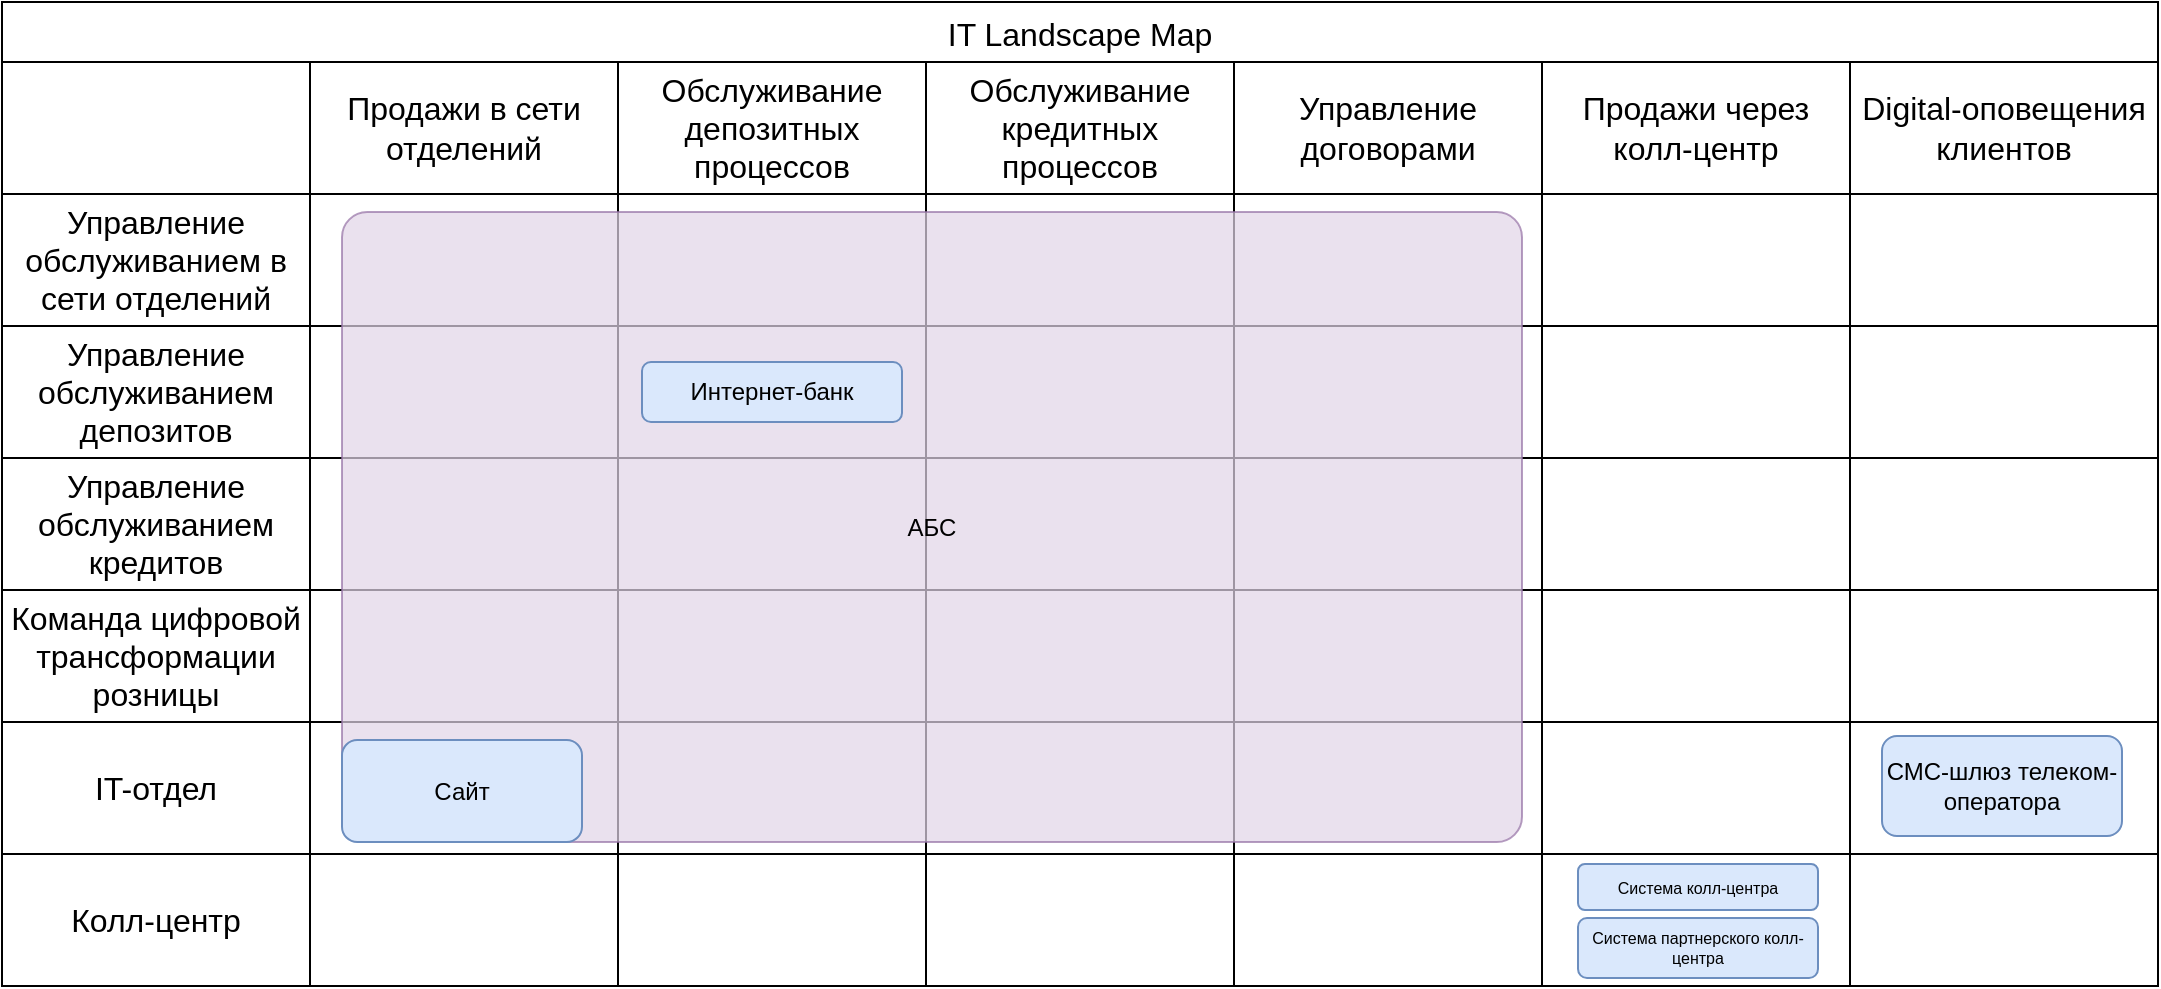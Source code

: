 <mxfile version="26.2.12">
  <diagram name="Page-1" id="yXXxy7qz2wfKuxrvr1Yr">
    <mxGraphModel dx="1142" dy="669" grid="1" gridSize="10" guides="1" tooltips="1" connect="1" arrows="1" fold="1" page="1" pageScale="1" pageWidth="2339" pageHeight="3300" math="0" shadow="0">
      <root>
        <mxCell id="0" />
        <mxCell id="1" parent="0" />
        <mxCell id="sKIPhGIStelRBDxJ9E2L-1" value="IT Landscape Map" style="shape=table;startSize=30;container=1;collapsible=0;childLayout=tableLayout;strokeColor=default;fontSize=16;" parent="1" vertex="1">
          <mxGeometry x="80" y="80" width="1078" height="492" as="geometry" />
        </mxCell>
        <mxCell id="sKIPhGIStelRBDxJ9E2L-2" value="" style="shape=tableRow;horizontal=0;startSize=0;swimlaneHead=0;swimlaneBody=0;strokeColor=inherit;top=0;left=0;bottom=0;right=0;collapsible=0;dropTarget=0;fillColor=none;points=[[0,0.5],[1,0.5]];portConstraint=eastwest;fontSize=16;" parent="sKIPhGIStelRBDxJ9E2L-1" vertex="1">
          <mxGeometry y="30" width="1078" height="66" as="geometry" />
        </mxCell>
        <mxCell id="sKIPhGIStelRBDxJ9E2L-3" value="" style="shape=partialRectangle;html=1;whiteSpace=wrap;connectable=0;strokeColor=inherit;overflow=hidden;fillColor=none;top=0;left=0;bottom=0;right=0;pointerEvents=1;fontSize=16;" parent="sKIPhGIStelRBDxJ9E2L-2" vertex="1">
          <mxGeometry width="154" height="66" as="geometry">
            <mxRectangle width="154" height="66" as="alternateBounds" />
          </mxGeometry>
        </mxCell>
        <mxCell id="sKIPhGIStelRBDxJ9E2L-4" value="Продажи в сети отделений" style="shape=partialRectangle;html=1;whiteSpace=wrap;connectable=0;strokeColor=inherit;overflow=hidden;fillColor=none;top=0;left=0;bottom=0;right=0;pointerEvents=1;fontSize=16;" parent="sKIPhGIStelRBDxJ9E2L-2" vertex="1">
          <mxGeometry x="154" width="154" height="66" as="geometry">
            <mxRectangle width="154" height="66" as="alternateBounds" />
          </mxGeometry>
        </mxCell>
        <mxCell id="sKIPhGIStelRBDxJ9E2L-5" value="Обслуживание депозитных процессов" style="shape=partialRectangle;html=1;whiteSpace=wrap;connectable=0;strokeColor=inherit;overflow=hidden;fillColor=none;top=0;left=0;bottom=0;right=0;pointerEvents=1;fontSize=16;" parent="sKIPhGIStelRBDxJ9E2L-2" vertex="1">
          <mxGeometry x="308" width="154" height="66" as="geometry">
            <mxRectangle width="154" height="66" as="alternateBounds" />
          </mxGeometry>
        </mxCell>
        <mxCell id="sKIPhGIStelRBDxJ9E2L-14" value="Обслуживание кредитных процессов" style="shape=partialRectangle;html=1;whiteSpace=wrap;connectable=0;strokeColor=inherit;overflow=hidden;fillColor=none;top=0;left=0;bottom=0;right=0;pointerEvents=1;fontSize=16;" parent="sKIPhGIStelRBDxJ9E2L-2" vertex="1">
          <mxGeometry x="462" width="154" height="66" as="geometry">
            <mxRectangle width="154" height="66" as="alternateBounds" />
          </mxGeometry>
        </mxCell>
        <mxCell id="sKIPhGIStelRBDxJ9E2L-17" value="Управление договорами" style="shape=partialRectangle;html=1;whiteSpace=wrap;connectable=0;strokeColor=inherit;overflow=hidden;fillColor=none;top=0;left=0;bottom=0;right=0;pointerEvents=1;fontSize=16;" parent="sKIPhGIStelRBDxJ9E2L-2" vertex="1">
          <mxGeometry x="616" width="154" height="66" as="geometry">
            <mxRectangle width="154" height="66" as="alternateBounds" />
          </mxGeometry>
        </mxCell>
        <mxCell id="VhlRy4VZhJ0WZ9JeDpgp-1" value="Продажи через колл-центр" style="shape=partialRectangle;html=1;whiteSpace=wrap;connectable=0;strokeColor=inherit;overflow=hidden;fillColor=none;top=0;left=0;bottom=0;right=0;pointerEvents=1;fontSize=16;" parent="sKIPhGIStelRBDxJ9E2L-2" vertex="1">
          <mxGeometry x="770" width="154" height="66" as="geometry">
            <mxRectangle width="154" height="66" as="alternateBounds" />
          </mxGeometry>
        </mxCell>
        <mxCell id="VhlRy4VZhJ0WZ9JeDpgp-8" value="Digital-оповещения клиентов" style="shape=partialRectangle;html=1;whiteSpace=wrap;connectable=0;strokeColor=inherit;overflow=hidden;fillColor=none;top=0;left=0;bottom=0;right=0;pointerEvents=1;fontSize=16;" parent="sKIPhGIStelRBDxJ9E2L-2" vertex="1">
          <mxGeometry x="924" width="154" height="66" as="geometry">
            <mxRectangle width="154" height="66" as="alternateBounds" />
          </mxGeometry>
        </mxCell>
        <mxCell id="sKIPhGIStelRBDxJ9E2L-6" value="" style="shape=tableRow;horizontal=0;startSize=0;swimlaneHead=0;swimlaneBody=0;strokeColor=inherit;top=0;left=0;bottom=0;right=0;collapsible=0;dropTarget=0;fillColor=none;points=[[0,0.5],[1,0.5]];portConstraint=eastwest;fontSize=16;" parent="sKIPhGIStelRBDxJ9E2L-1" vertex="1">
          <mxGeometry y="96" width="1078" height="66" as="geometry" />
        </mxCell>
        <mxCell id="sKIPhGIStelRBDxJ9E2L-7" value="Управление обслуживанием в сети отделений" style="shape=partialRectangle;html=1;whiteSpace=wrap;connectable=0;strokeColor=inherit;overflow=hidden;fillColor=none;top=0;left=0;bottom=0;right=0;pointerEvents=1;fontSize=16;" parent="sKIPhGIStelRBDxJ9E2L-6" vertex="1">
          <mxGeometry width="154" height="66" as="geometry">
            <mxRectangle width="154" height="66" as="alternateBounds" />
          </mxGeometry>
        </mxCell>
        <mxCell id="sKIPhGIStelRBDxJ9E2L-8" value="" style="shape=partialRectangle;html=1;whiteSpace=wrap;connectable=0;strokeColor=inherit;overflow=hidden;fillColor=none;top=0;left=0;bottom=0;right=0;pointerEvents=1;fontSize=16;" parent="sKIPhGIStelRBDxJ9E2L-6" vertex="1">
          <mxGeometry x="154" width="154" height="66" as="geometry">
            <mxRectangle width="154" height="66" as="alternateBounds" />
          </mxGeometry>
        </mxCell>
        <mxCell id="sKIPhGIStelRBDxJ9E2L-9" value="" style="shape=partialRectangle;html=1;whiteSpace=wrap;connectable=0;strokeColor=inherit;overflow=hidden;fillColor=none;top=0;left=0;bottom=0;right=0;pointerEvents=1;fontSize=16;" parent="sKIPhGIStelRBDxJ9E2L-6" vertex="1">
          <mxGeometry x="308" width="154" height="66" as="geometry">
            <mxRectangle width="154" height="66" as="alternateBounds" />
          </mxGeometry>
        </mxCell>
        <mxCell id="sKIPhGIStelRBDxJ9E2L-15" value="" style="shape=partialRectangle;html=1;whiteSpace=wrap;connectable=0;strokeColor=inherit;overflow=hidden;fillColor=none;top=0;left=0;bottom=0;right=0;pointerEvents=1;fontSize=16;" parent="sKIPhGIStelRBDxJ9E2L-6" vertex="1">
          <mxGeometry x="462" width="154" height="66" as="geometry">
            <mxRectangle width="154" height="66" as="alternateBounds" />
          </mxGeometry>
        </mxCell>
        <mxCell id="sKIPhGIStelRBDxJ9E2L-18" style="shape=partialRectangle;html=1;whiteSpace=wrap;connectable=0;strokeColor=inherit;overflow=hidden;fillColor=none;top=0;left=0;bottom=0;right=0;pointerEvents=1;fontSize=16;" parent="sKIPhGIStelRBDxJ9E2L-6" vertex="1">
          <mxGeometry x="616" width="154" height="66" as="geometry">
            <mxRectangle width="154" height="66" as="alternateBounds" />
          </mxGeometry>
        </mxCell>
        <mxCell id="VhlRy4VZhJ0WZ9JeDpgp-2" style="shape=partialRectangle;html=1;whiteSpace=wrap;connectable=0;strokeColor=inherit;overflow=hidden;fillColor=none;top=0;left=0;bottom=0;right=0;pointerEvents=1;fontSize=16;" parent="sKIPhGIStelRBDxJ9E2L-6" vertex="1">
          <mxGeometry x="770" width="154" height="66" as="geometry">
            <mxRectangle width="154" height="66" as="alternateBounds" />
          </mxGeometry>
        </mxCell>
        <mxCell id="VhlRy4VZhJ0WZ9JeDpgp-9" style="shape=partialRectangle;html=1;whiteSpace=wrap;connectable=0;strokeColor=inherit;overflow=hidden;fillColor=none;top=0;left=0;bottom=0;right=0;pointerEvents=1;fontSize=16;" parent="sKIPhGIStelRBDxJ9E2L-6" vertex="1">
          <mxGeometry x="924" width="154" height="66" as="geometry">
            <mxRectangle width="154" height="66" as="alternateBounds" />
          </mxGeometry>
        </mxCell>
        <mxCell id="sKIPhGIStelRBDxJ9E2L-10" value="" style="shape=tableRow;horizontal=0;startSize=0;swimlaneHead=0;swimlaneBody=0;strokeColor=inherit;top=0;left=0;bottom=0;right=0;collapsible=0;dropTarget=0;fillColor=none;points=[[0,0.5],[1,0.5]];portConstraint=eastwest;fontSize=16;" parent="sKIPhGIStelRBDxJ9E2L-1" vertex="1">
          <mxGeometry y="162" width="1078" height="66" as="geometry" />
        </mxCell>
        <mxCell id="sKIPhGIStelRBDxJ9E2L-11" value="Управление обслуживанием депозитов" style="shape=partialRectangle;html=1;whiteSpace=wrap;connectable=0;strokeColor=inherit;overflow=hidden;fillColor=none;top=0;left=0;bottom=0;right=0;pointerEvents=1;fontSize=16;" parent="sKIPhGIStelRBDxJ9E2L-10" vertex="1">
          <mxGeometry width="154" height="66" as="geometry">
            <mxRectangle width="154" height="66" as="alternateBounds" />
          </mxGeometry>
        </mxCell>
        <mxCell id="sKIPhGIStelRBDxJ9E2L-12" value="" style="shape=partialRectangle;html=1;whiteSpace=wrap;connectable=0;strokeColor=inherit;overflow=hidden;fillColor=none;top=0;left=0;bottom=0;right=0;pointerEvents=1;fontSize=16;" parent="sKIPhGIStelRBDxJ9E2L-10" vertex="1">
          <mxGeometry x="154" width="154" height="66" as="geometry">
            <mxRectangle width="154" height="66" as="alternateBounds" />
          </mxGeometry>
        </mxCell>
        <mxCell id="sKIPhGIStelRBDxJ9E2L-13" value="" style="shape=partialRectangle;html=1;whiteSpace=wrap;connectable=0;strokeColor=inherit;overflow=hidden;fillColor=none;top=0;left=0;bottom=0;right=0;pointerEvents=1;fontSize=16;" parent="sKIPhGIStelRBDxJ9E2L-10" vertex="1">
          <mxGeometry x="308" width="154" height="66" as="geometry">
            <mxRectangle width="154" height="66" as="alternateBounds" />
          </mxGeometry>
        </mxCell>
        <mxCell id="sKIPhGIStelRBDxJ9E2L-16" style="shape=partialRectangle;html=1;whiteSpace=wrap;connectable=0;strokeColor=inherit;overflow=hidden;fillColor=none;top=0;left=0;bottom=0;right=0;pointerEvents=1;fontSize=16;" parent="sKIPhGIStelRBDxJ9E2L-10" vertex="1">
          <mxGeometry x="462" width="154" height="66" as="geometry">
            <mxRectangle width="154" height="66" as="alternateBounds" />
          </mxGeometry>
        </mxCell>
        <mxCell id="sKIPhGIStelRBDxJ9E2L-19" style="shape=partialRectangle;html=1;whiteSpace=wrap;connectable=0;strokeColor=inherit;overflow=hidden;fillColor=none;top=0;left=0;bottom=0;right=0;pointerEvents=1;fontSize=16;" parent="sKIPhGIStelRBDxJ9E2L-10" vertex="1">
          <mxGeometry x="616" width="154" height="66" as="geometry">
            <mxRectangle width="154" height="66" as="alternateBounds" />
          </mxGeometry>
        </mxCell>
        <mxCell id="VhlRy4VZhJ0WZ9JeDpgp-3" style="shape=partialRectangle;html=1;whiteSpace=wrap;connectable=0;strokeColor=inherit;overflow=hidden;fillColor=none;top=0;left=0;bottom=0;right=0;pointerEvents=1;fontSize=16;" parent="sKIPhGIStelRBDxJ9E2L-10" vertex="1">
          <mxGeometry x="770" width="154" height="66" as="geometry">
            <mxRectangle width="154" height="66" as="alternateBounds" />
          </mxGeometry>
        </mxCell>
        <mxCell id="VhlRy4VZhJ0WZ9JeDpgp-10" style="shape=partialRectangle;html=1;whiteSpace=wrap;connectable=0;strokeColor=inherit;overflow=hidden;fillColor=none;top=0;left=0;bottom=0;right=0;pointerEvents=1;fontSize=16;" parent="sKIPhGIStelRBDxJ9E2L-10" vertex="1">
          <mxGeometry x="924" width="154" height="66" as="geometry">
            <mxRectangle width="154" height="66" as="alternateBounds" />
          </mxGeometry>
        </mxCell>
        <mxCell id="sKIPhGIStelRBDxJ9E2L-20" style="shape=tableRow;horizontal=0;startSize=0;swimlaneHead=0;swimlaneBody=0;strokeColor=inherit;top=0;left=0;bottom=0;right=0;collapsible=0;dropTarget=0;fillColor=none;points=[[0,0.5],[1,0.5]];portConstraint=eastwest;fontSize=16;" parent="sKIPhGIStelRBDxJ9E2L-1" vertex="1">
          <mxGeometry y="228" width="1078" height="66" as="geometry" />
        </mxCell>
        <mxCell id="sKIPhGIStelRBDxJ9E2L-21" value="Управление обслуживанием кредитов" style="shape=partialRectangle;html=1;whiteSpace=wrap;connectable=0;strokeColor=inherit;overflow=hidden;fillColor=none;top=0;left=0;bottom=0;right=0;pointerEvents=1;fontSize=16;" parent="sKIPhGIStelRBDxJ9E2L-20" vertex="1">
          <mxGeometry width="154" height="66" as="geometry">
            <mxRectangle width="154" height="66" as="alternateBounds" />
          </mxGeometry>
        </mxCell>
        <mxCell id="sKIPhGIStelRBDxJ9E2L-22" value="" style="shape=partialRectangle;html=1;whiteSpace=wrap;connectable=0;strokeColor=inherit;overflow=hidden;fillColor=none;top=0;left=0;bottom=0;right=0;pointerEvents=1;fontSize=16;" parent="sKIPhGIStelRBDxJ9E2L-20" vertex="1">
          <mxGeometry x="154" width="154" height="66" as="geometry">
            <mxRectangle width="154" height="66" as="alternateBounds" />
          </mxGeometry>
        </mxCell>
        <mxCell id="sKIPhGIStelRBDxJ9E2L-23" style="shape=partialRectangle;html=1;whiteSpace=wrap;connectable=0;strokeColor=inherit;overflow=hidden;fillColor=none;top=0;left=0;bottom=0;right=0;pointerEvents=1;fontSize=16;" parent="sKIPhGIStelRBDxJ9E2L-20" vertex="1">
          <mxGeometry x="308" width="154" height="66" as="geometry">
            <mxRectangle width="154" height="66" as="alternateBounds" />
          </mxGeometry>
        </mxCell>
        <mxCell id="sKIPhGIStelRBDxJ9E2L-24" style="shape=partialRectangle;html=1;whiteSpace=wrap;connectable=0;strokeColor=inherit;overflow=hidden;fillColor=none;top=0;left=0;bottom=0;right=0;pointerEvents=1;fontSize=16;" parent="sKIPhGIStelRBDxJ9E2L-20" vertex="1">
          <mxGeometry x="462" width="154" height="66" as="geometry">
            <mxRectangle width="154" height="66" as="alternateBounds" />
          </mxGeometry>
        </mxCell>
        <mxCell id="sKIPhGIStelRBDxJ9E2L-25" style="shape=partialRectangle;html=1;whiteSpace=wrap;connectable=0;strokeColor=inherit;overflow=hidden;fillColor=none;top=0;left=0;bottom=0;right=0;pointerEvents=1;fontSize=16;" parent="sKIPhGIStelRBDxJ9E2L-20" vertex="1">
          <mxGeometry x="616" width="154" height="66" as="geometry">
            <mxRectangle width="154" height="66" as="alternateBounds" />
          </mxGeometry>
        </mxCell>
        <mxCell id="VhlRy4VZhJ0WZ9JeDpgp-4" style="shape=partialRectangle;html=1;whiteSpace=wrap;connectable=0;strokeColor=inherit;overflow=hidden;fillColor=none;top=0;left=0;bottom=0;right=0;pointerEvents=1;fontSize=16;" parent="sKIPhGIStelRBDxJ9E2L-20" vertex="1">
          <mxGeometry x="770" width="154" height="66" as="geometry">
            <mxRectangle width="154" height="66" as="alternateBounds" />
          </mxGeometry>
        </mxCell>
        <mxCell id="VhlRy4VZhJ0WZ9JeDpgp-11" style="shape=partialRectangle;html=1;whiteSpace=wrap;connectable=0;strokeColor=inherit;overflow=hidden;fillColor=none;top=0;left=0;bottom=0;right=0;pointerEvents=1;fontSize=16;" parent="sKIPhGIStelRBDxJ9E2L-20" vertex="1">
          <mxGeometry x="924" width="154" height="66" as="geometry">
            <mxRectangle width="154" height="66" as="alternateBounds" />
          </mxGeometry>
        </mxCell>
        <mxCell id="sKIPhGIStelRBDxJ9E2L-26" style="shape=tableRow;horizontal=0;startSize=0;swimlaneHead=0;swimlaneBody=0;strokeColor=inherit;top=0;left=0;bottom=0;right=0;collapsible=0;dropTarget=0;fillColor=none;points=[[0,0.5],[1,0.5]];portConstraint=eastwest;fontSize=16;" parent="sKIPhGIStelRBDxJ9E2L-1" vertex="1">
          <mxGeometry y="294" width="1078" height="66" as="geometry" />
        </mxCell>
        <mxCell id="sKIPhGIStelRBDxJ9E2L-27" value="Команда цифровой трансформации розницы" style="shape=partialRectangle;html=1;whiteSpace=wrap;connectable=0;strokeColor=inherit;overflow=hidden;fillColor=none;top=0;left=0;bottom=0;right=0;pointerEvents=1;fontSize=16;" parent="sKIPhGIStelRBDxJ9E2L-26" vertex="1">
          <mxGeometry width="154" height="66" as="geometry">
            <mxRectangle width="154" height="66" as="alternateBounds" />
          </mxGeometry>
        </mxCell>
        <mxCell id="sKIPhGIStelRBDxJ9E2L-28" style="shape=partialRectangle;html=1;whiteSpace=wrap;connectable=0;strokeColor=inherit;overflow=hidden;fillColor=none;top=0;left=0;bottom=0;right=0;pointerEvents=1;fontSize=16;" parent="sKIPhGIStelRBDxJ9E2L-26" vertex="1">
          <mxGeometry x="154" width="154" height="66" as="geometry">
            <mxRectangle width="154" height="66" as="alternateBounds" />
          </mxGeometry>
        </mxCell>
        <mxCell id="sKIPhGIStelRBDxJ9E2L-29" style="shape=partialRectangle;html=1;whiteSpace=wrap;connectable=0;strokeColor=inherit;overflow=hidden;fillColor=none;top=0;left=0;bottom=0;right=0;pointerEvents=1;fontSize=16;" parent="sKIPhGIStelRBDxJ9E2L-26" vertex="1">
          <mxGeometry x="308" width="154" height="66" as="geometry">
            <mxRectangle width="154" height="66" as="alternateBounds" />
          </mxGeometry>
        </mxCell>
        <mxCell id="sKIPhGIStelRBDxJ9E2L-30" style="shape=partialRectangle;html=1;whiteSpace=wrap;connectable=0;strokeColor=inherit;overflow=hidden;fillColor=none;top=0;left=0;bottom=0;right=0;pointerEvents=1;fontSize=16;" parent="sKIPhGIStelRBDxJ9E2L-26" vertex="1">
          <mxGeometry x="462" width="154" height="66" as="geometry">
            <mxRectangle width="154" height="66" as="alternateBounds" />
          </mxGeometry>
        </mxCell>
        <mxCell id="sKIPhGIStelRBDxJ9E2L-31" style="shape=partialRectangle;html=1;whiteSpace=wrap;connectable=0;strokeColor=inherit;overflow=hidden;fillColor=none;top=0;left=0;bottom=0;right=0;pointerEvents=1;fontSize=16;" parent="sKIPhGIStelRBDxJ9E2L-26" vertex="1">
          <mxGeometry x="616" width="154" height="66" as="geometry">
            <mxRectangle width="154" height="66" as="alternateBounds" />
          </mxGeometry>
        </mxCell>
        <mxCell id="VhlRy4VZhJ0WZ9JeDpgp-5" style="shape=partialRectangle;html=1;whiteSpace=wrap;connectable=0;strokeColor=inherit;overflow=hidden;fillColor=none;top=0;left=0;bottom=0;right=0;pointerEvents=1;fontSize=16;" parent="sKIPhGIStelRBDxJ9E2L-26" vertex="1">
          <mxGeometry x="770" width="154" height="66" as="geometry">
            <mxRectangle width="154" height="66" as="alternateBounds" />
          </mxGeometry>
        </mxCell>
        <mxCell id="VhlRy4VZhJ0WZ9JeDpgp-12" style="shape=partialRectangle;html=1;whiteSpace=wrap;connectable=0;strokeColor=inherit;overflow=hidden;fillColor=none;top=0;left=0;bottom=0;right=0;pointerEvents=1;fontSize=16;" parent="sKIPhGIStelRBDxJ9E2L-26" vertex="1">
          <mxGeometry x="924" width="154" height="66" as="geometry">
            <mxRectangle width="154" height="66" as="alternateBounds" />
          </mxGeometry>
        </mxCell>
        <mxCell id="sKIPhGIStelRBDxJ9E2L-32" style="shape=tableRow;horizontal=0;startSize=0;swimlaneHead=0;swimlaneBody=0;strokeColor=inherit;top=0;left=0;bottom=0;right=0;collapsible=0;dropTarget=0;fillColor=none;points=[[0,0.5],[1,0.5]];portConstraint=eastwest;fontSize=16;" parent="sKIPhGIStelRBDxJ9E2L-1" vertex="1">
          <mxGeometry y="360" width="1078" height="66" as="geometry" />
        </mxCell>
        <mxCell id="sKIPhGIStelRBDxJ9E2L-33" value="IT-отдел" style="shape=partialRectangle;html=1;whiteSpace=wrap;connectable=0;strokeColor=inherit;overflow=hidden;fillColor=none;top=0;left=0;bottom=0;right=0;pointerEvents=1;fontSize=16;" parent="sKIPhGIStelRBDxJ9E2L-32" vertex="1">
          <mxGeometry width="154" height="66" as="geometry">
            <mxRectangle width="154" height="66" as="alternateBounds" />
          </mxGeometry>
        </mxCell>
        <mxCell id="sKIPhGIStelRBDxJ9E2L-34" style="shape=partialRectangle;html=1;whiteSpace=wrap;connectable=0;strokeColor=inherit;overflow=hidden;fillColor=none;top=0;left=0;bottom=0;right=0;pointerEvents=1;fontSize=16;" parent="sKIPhGIStelRBDxJ9E2L-32" vertex="1">
          <mxGeometry x="154" width="154" height="66" as="geometry">
            <mxRectangle width="154" height="66" as="alternateBounds" />
          </mxGeometry>
        </mxCell>
        <mxCell id="sKIPhGIStelRBDxJ9E2L-35" style="shape=partialRectangle;html=1;whiteSpace=wrap;connectable=0;strokeColor=inherit;overflow=hidden;fillColor=none;top=0;left=0;bottom=0;right=0;pointerEvents=1;fontSize=16;" parent="sKIPhGIStelRBDxJ9E2L-32" vertex="1">
          <mxGeometry x="308" width="154" height="66" as="geometry">
            <mxRectangle width="154" height="66" as="alternateBounds" />
          </mxGeometry>
        </mxCell>
        <mxCell id="sKIPhGIStelRBDxJ9E2L-36" style="shape=partialRectangle;html=1;whiteSpace=wrap;connectable=0;strokeColor=inherit;overflow=hidden;fillColor=none;top=0;left=0;bottom=0;right=0;pointerEvents=1;fontSize=16;" parent="sKIPhGIStelRBDxJ9E2L-32" vertex="1">
          <mxGeometry x="462" width="154" height="66" as="geometry">
            <mxRectangle width="154" height="66" as="alternateBounds" />
          </mxGeometry>
        </mxCell>
        <mxCell id="sKIPhGIStelRBDxJ9E2L-37" style="shape=partialRectangle;html=1;whiteSpace=wrap;connectable=0;strokeColor=inherit;overflow=hidden;fillColor=none;top=0;left=0;bottom=0;right=0;pointerEvents=1;fontSize=16;" parent="sKIPhGIStelRBDxJ9E2L-32" vertex="1">
          <mxGeometry x="616" width="154" height="66" as="geometry">
            <mxRectangle width="154" height="66" as="alternateBounds" />
          </mxGeometry>
        </mxCell>
        <mxCell id="VhlRy4VZhJ0WZ9JeDpgp-6" style="shape=partialRectangle;html=1;whiteSpace=wrap;connectable=0;strokeColor=inherit;overflow=hidden;fillColor=none;top=0;left=0;bottom=0;right=0;pointerEvents=1;fontSize=16;" parent="sKIPhGIStelRBDxJ9E2L-32" vertex="1">
          <mxGeometry x="770" width="154" height="66" as="geometry">
            <mxRectangle width="154" height="66" as="alternateBounds" />
          </mxGeometry>
        </mxCell>
        <mxCell id="VhlRy4VZhJ0WZ9JeDpgp-13" style="shape=partialRectangle;html=1;whiteSpace=wrap;connectable=0;strokeColor=inherit;overflow=hidden;fillColor=none;top=0;left=0;bottom=0;right=0;pointerEvents=1;fontSize=16;" parent="sKIPhGIStelRBDxJ9E2L-32" vertex="1">
          <mxGeometry x="924" width="154" height="66" as="geometry">
            <mxRectangle width="154" height="66" as="alternateBounds" />
          </mxGeometry>
        </mxCell>
        <mxCell id="sKIPhGIStelRBDxJ9E2L-38" style="shape=tableRow;horizontal=0;startSize=0;swimlaneHead=0;swimlaneBody=0;strokeColor=inherit;top=0;left=0;bottom=0;right=0;collapsible=0;dropTarget=0;fillColor=none;points=[[0,0.5],[1,0.5]];portConstraint=eastwest;fontSize=16;" parent="sKIPhGIStelRBDxJ9E2L-1" vertex="1">
          <mxGeometry y="426" width="1078" height="66" as="geometry" />
        </mxCell>
        <mxCell id="sKIPhGIStelRBDxJ9E2L-39" value="Колл-центр" style="shape=partialRectangle;html=1;whiteSpace=wrap;connectable=0;strokeColor=inherit;overflow=hidden;fillColor=none;top=0;left=0;bottom=0;right=0;pointerEvents=1;fontSize=16;" parent="sKIPhGIStelRBDxJ9E2L-38" vertex="1">
          <mxGeometry width="154" height="66" as="geometry">
            <mxRectangle width="154" height="66" as="alternateBounds" />
          </mxGeometry>
        </mxCell>
        <mxCell id="sKIPhGIStelRBDxJ9E2L-40" value="" style="shape=partialRectangle;html=1;whiteSpace=wrap;connectable=0;strokeColor=inherit;overflow=hidden;fillColor=none;top=0;left=0;bottom=0;right=0;pointerEvents=1;fontSize=16;" parent="sKIPhGIStelRBDxJ9E2L-38" vertex="1">
          <mxGeometry x="154" width="154" height="66" as="geometry">
            <mxRectangle width="154" height="66" as="alternateBounds" />
          </mxGeometry>
        </mxCell>
        <mxCell id="sKIPhGIStelRBDxJ9E2L-41" style="shape=partialRectangle;html=1;whiteSpace=wrap;connectable=0;strokeColor=inherit;overflow=hidden;fillColor=none;top=0;left=0;bottom=0;right=0;pointerEvents=1;fontSize=16;" parent="sKIPhGIStelRBDxJ9E2L-38" vertex="1">
          <mxGeometry x="308" width="154" height="66" as="geometry">
            <mxRectangle width="154" height="66" as="alternateBounds" />
          </mxGeometry>
        </mxCell>
        <mxCell id="sKIPhGIStelRBDxJ9E2L-42" style="shape=partialRectangle;html=1;whiteSpace=wrap;connectable=0;strokeColor=inherit;overflow=hidden;fillColor=none;top=0;left=0;bottom=0;right=0;pointerEvents=1;fontSize=16;" parent="sKIPhGIStelRBDxJ9E2L-38" vertex="1">
          <mxGeometry x="462" width="154" height="66" as="geometry">
            <mxRectangle width="154" height="66" as="alternateBounds" />
          </mxGeometry>
        </mxCell>
        <mxCell id="sKIPhGIStelRBDxJ9E2L-43" style="shape=partialRectangle;html=1;whiteSpace=wrap;connectable=0;strokeColor=inherit;overflow=hidden;fillColor=none;top=0;left=0;bottom=0;right=0;pointerEvents=1;fontSize=16;" parent="sKIPhGIStelRBDxJ9E2L-38" vertex="1">
          <mxGeometry x="616" width="154" height="66" as="geometry">
            <mxRectangle width="154" height="66" as="alternateBounds" />
          </mxGeometry>
        </mxCell>
        <mxCell id="VhlRy4VZhJ0WZ9JeDpgp-7" style="shape=partialRectangle;html=1;whiteSpace=wrap;connectable=0;strokeColor=inherit;overflow=hidden;fillColor=none;top=0;left=0;bottom=0;right=0;pointerEvents=1;fontSize=16;" parent="sKIPhGIStelRBDxJ9E2L-38" vertex="1">
          <mxGeometry x="770" width="154" height="66" as="geometry">
            <mxRectangle width="154" height="66" as="alternateBounds" />
          </mxGeometry>
        </mxCell>
        <mxCell id="VhlRy4VZhJ0WZ9JeDpgp-14" style="shape=partialRectangle;html=1;whiteSpace=wrap;connectable=0;strokeColor=inherit;overflow=hidden;fillColor=none;top=0;left=0;bottom=0;right=0;pointerEvents=1;fontSize=16;" parent="sKIPhGIStelRBDxJ9E2L-38" vertex="1">
          <mxGeometry x="924" width="154" height="66" as="geometry">
            <mxRectangle width="154" height="66" as="alternateBounds" />
          </mxGeometry>
        </mxCell>
        <mxCell id="VhlRy4VZhJ0WZ9JeDpgp-16" value="АБС" style="rounded=1;whiteSpace=wrap;html=1;fillColor=#e1d5e7;strokeColor=#9673a6;arcSize=4;fillStyle=solid;opacity=70;" parent="1" vertex="1">
          <mxGeometry x="250" y="185" width="590" height="315" as="geometry" />
        </mxCell>
        <mxCell id="VhlRy4VZhJ0WZ9JeDpgp-17" value="Система колл-центра" style="rounded=1;whiteSpace=wrap;html=1;fillColor=#dae8fc;strokeColor=#6c8ebf;fontSize=8;" parent="1" vertex="1">
          <mxGeometry x="868" y="511" width="120" height="23" as="geometry" />
        </mxCell>
        <mxCell id="VhlRy4VZhJ0WZ9JeDpgp-18" value="Система партнерского колл-центра" style="rounded=1;whiteSpace=wrap;html=1;fillColor=#dae8fc;strokeColor=#6c8ebf;fontSize=8;" parent="1" vertex="1">
          <mxGeometry x="868" y="538" width="120" height="30" as="geometry" />
        </mxCell>
        <mxCell id="VhlRy4VZhJ0WZ9JeDpgp-19" value="СМС-шлюз телеком-оператора" style="rounded=1;whiteSpace=wrap;html=1;fillColor=#dae8fc;strokeColor=#6c8ebf;" parent="1" vertex="1">
          <mxGeometry x="1020" y="447" width="120" height="50" as="geometry" />
        </mxCell>
        <mxCell id="VhlRy4VZhJ0WZ9JeDpgp-20" value="Сайт" style="rounded=1;whiteSpace=wrap;html=1;fillColor=#dae8fc;strokeColor=#6c8ebf;" parent="1" vertex="1">
          <mxGeometry x="250" y="449" width="120" height="51" as="geometry" />
        </mxCell>
        <mxCell id="VhlRy4VZhJ0WZ9JeDpgp-15" value="Интернет-банк" style="rounded=1;whiteSpace=wrap;html=1;fillColor=#dae8fc;strokeColor=#6c8ebf;" parent="1" vertex="1">
          <mxGeometry x="400" y="260" width="130" height="30" as="geometry" />
        </mxCell>
      </root>
    </mxGraphModel>
  </diagram>
</mxfile>
